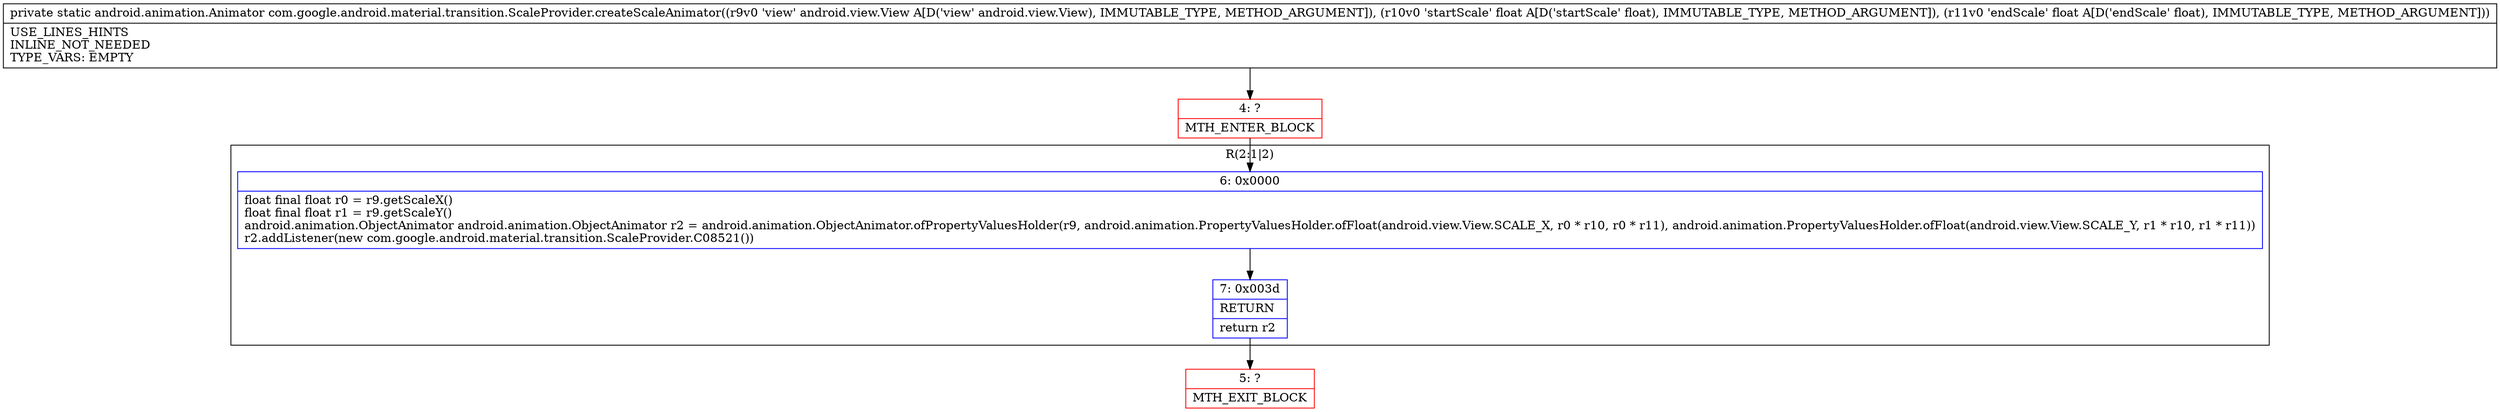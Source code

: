 digraph "CFG forcom.google.android.material.transition.ScaleProvider.createScaleAnimator(Landroid\/view\/View;FF)Landroid\/animation\/Animator;" {
subgraph cluster_Region_1601412530 {
label = "R(2:1|2)";
node [shape=record,color=blue];
Node_6 [shape=record,label="{6\:\ 0x0000|float final float r0 = r9.getScaleX()\lfloat final float r1 = r9.getScaleY()\landroid.animation.ObjectAnimator android.animation.ObjectAnimator r2 = android.animation.ObjectAnimator.ofPropertyValuesHolder(r9, android.animation.PropertyValuesHolder.ofFloat(android.view.View.SCALE_X, r0 * r10, r0 * r11), android.animation.PropertyValuesHolder.ofFloat(android.view.View.SCALE_Y, r1 * r10, r1 * r11))\lr2.addListener(new com.google.android.material.transition.ScaleProvider.C08521())\l}"];
Node_7 [shape=record,label="{7\:\ 0x003d|RETURN\l|return r2\l}"];
}
Node_4 [shape=record,color=red,label="{4\:\ ?|MTH_ENTER_BLOCK\l}"];
Node_5 [shape=record,color=red,label="{5\:\ ?|MTH_EXIT_BLOCK\l}"];
MethodNode[shape=record,label="{private static android.animation.Animator com.google.android.material.transition.ScaleProvider.createScaleAnimator((r9v0 'view' android.view.View A[D('view' android.view.View), IMMUTABLE_TYPE, METHOD_ARGUMENT]), (r10v0 'startScale' float A[D('startScale' float), IMMUTABLE_TYPE, METHOD_ARGUMENT]), (r11v0 'endScale' float A[D('endScale' float), IMMUTABLE_TYPE, METHOD_ARGUMENT]))  | USE_LINES_HINTS\lINLINE_NOT_NEEDED\lTYPE_VARS: EMPTY\l}"];
MethodNode -> Node_4;Node_6 -> Node_7;
Node_7 -> Node_5;
Node_4 -> Node_6;
}

